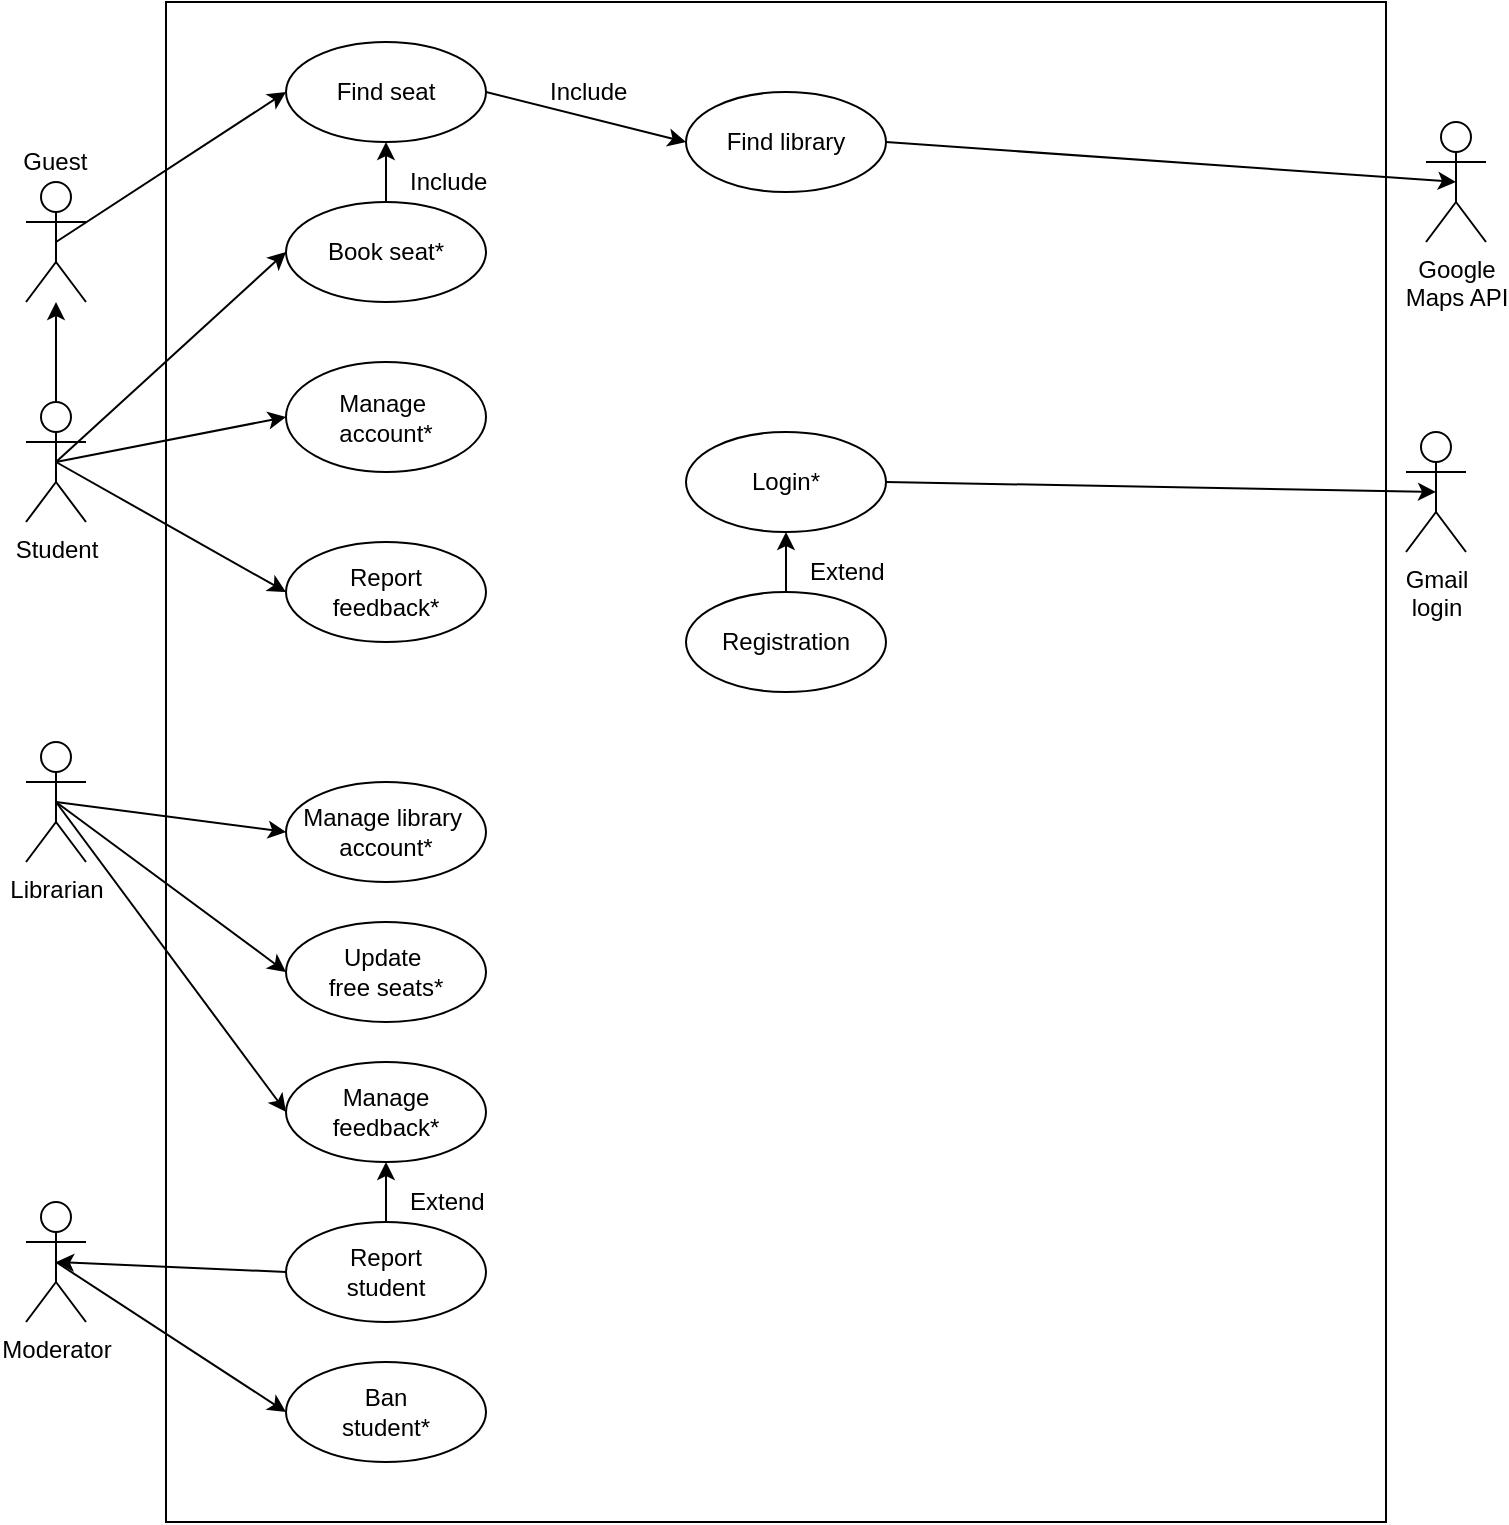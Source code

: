 <mxfile version="12.2.6" type="device" pages="1"><diagram id="8v4L3D-fLLyBMaiMJN0r" name="Page-1"><mxGraphModel dx="1094" dy="436" grid="1" gridSize="10" guides="1" tooltips="1" connect="1" arrows="1" fold="1" page="1" pageScale="1" pageWidth="827" pageHeight="1169" math="0" shadow="0"><root><mxCell id="0"/><mxCell id="1" parent="0"/><mxCell id="gzX5rthxV64YIbHQRnPW-9" value="" style="rounded=0;whiteSpace=wrap;html=1;" vertex="1" parent="1"><mxGeometry x="130" y="20" width="610" height="760" as="geometry"/></mxCell><mxCell id="kPcxRLeirz2rXTsYBfTS-5" value="" style="edgeStyle=orthogonalEdgeStyle;rounded=0;orthogonalLoop=1;jettySize=auto;html=1;" parent="1" source="kPcxRLeirz2rXTsYBfTS-1" target="kPcxRLeirz2rXTsYBfTS-4" edge="1"><mxGeometry relative="1" as="geometry"/></mxCell><mxCell id="kPcxRLeirz2rXTsYBfTS-1" value="Student" style="shape=umlActor;verticalLabelPosition=bottom;labelBackgroundColor=#ffffff;verticalAlign=top;html=1;" parent="1" vertex="1"><mxGeometry x="60" y="220" width="30" height="60" as="geometry"/></mxCell><mxCell id="kPcxRLeirz2rXTsYBfTS-4" value="" style="shape=umlActor;verticalLabelPosition=bottom;labelBackgroundColor=#ffffff;verticalAlign=top;html=1;" parent="1" vertex="1"><mxGeometry x="60" y="110" width="30" height="60" as="geometry"/></mxCell><mxCell id="kPcxRLeirz2rXTsYBfTS-6" value="&amp;nbsp; Guest" style="text;html=1;resizable=0;points=[];autosize=1;align=left;verticalAlign=top;spacingTop=-4;" parent="1" vertex="1"><mxGeometry x="50" y="90" width="50" height="20" as="geometry"/></mxCell><mxCell id="kPcxRLeirz2rXTsYBfTS-10" value="Librarian&lt;br&gt;" style="shape=umlActor;verticalLabelPosition=bottom;labelBackgroundColor=#ffffff;verticalAlign=top;html=1;" parent="1" vertex="1"><mxGeometry x="60" y="390" width="30" height="60" as="geometry"/></mxCell><mxCell id="kPcxRLeirz2rXTsYBfTS-13" value="Moderator&lt;br&gt;" style="shape=umlActor;verticalLabelPosition=bottom;labelBackgroundColor=#ffffff;verticalAlign=top;html=1;" parent="1" vertex="1"><mxGeometry x="60" y="620" width="30" height="60" as="geometry"/></mxCell><mxCell id="kPcxRLeirz2rXTsYBfTS-53" style="edgeStyle=orthogonalEdgeStyle;rounded=0;orthogonalLoop=1;jettySize=auto;html=1;exitX=0.5;exitY=0;exitDx=0;exitDy=0;entryX=0.5;entryY=1;entryDx=0;entryDy=0;" parent="1" source="kPcxRLeirz2rXTsYBfTS-17" target="kPcxRLeirz2rXTsYBfTS-20" edge="1"><mxGeometry relative="1" as="geometry"/></mxCell><mxCell id="kPcxRLeirz2rXTsYBfTS-17" value="Book seat*" style="ellipse;whiteSpace=wrap;html=1;" parent="1" vertex="1"><mxGeometry x="190" y="120" width="100" height="50" as="geometry"/></mxCell><mxCell id="kPcxRLeirz2rXTsYBfTS-20" value="Find&amp;nbsp;seat" style="ellipse;whiteSpace=wrap;html=1;" parent="1" vertex="1"><mxGeometry x="190" y="40" width="100" height="50" as="geometry"/></mxCell><mxCell id="kPcxRLeirz2rXTsYBfTS-21" value="Manage&amp;nbsp;&lt;br&gt;account*" style="ellipse;whiteSpace=wrap;html=1;" parent="1" vertex="1"><mxGeometry x="190" y="200" width="100" height="55" as="geometry"/></mxCell><mxCell id="kPcxRLeirz2rXTsYBfTS-23" value="Report&lt;br&gt;feedback*&lt;span style=&quot;color: rgba(0 , 0 , 0 , 0) ; font-family: monospace ; font-size: 0px ; white-space: nowrap&quot;&gt;%3CmxGraphModel%3E%3Croot%3E%3CmxCell%20id%3D%220%22%2F%3E%3CmxCell%20id%3D%221%22%20parent%3D%220%22%2F%3E%3CmxCell%20id%3D%222%22%20value%3D%22Find%26amp%3Bnbsp%3Bseat%22%20style%3D%22ellipse%3BwhiteSpace%3Dwrap%3Bhtml%3D1%3B%22%20vertex%3D%221%22%20parent%3D%221%22%3E%3CmxGeometry%20x%3D%22190%22%20y%3D%22130%22%20width%3D%22100%22%20height%3D%2250%22%20as%3D%22geometry%22%2F%3E%3C%2FmxCell%3E%3C%2Froot%3E%3C%2FmxGraphModel%3E&lt;/span&gt;" style="ellipse;whiteSpace=wrap;html=1;" parent="1" vertex="1"><mxGeometry x="190" y="290" width="100" height="50" as="geometry"/></mxCell><mxCell id="kPcxRLeirz2rXTsYBfTS-24" value="Manage&lt;br&gt;feedback*" style="ellipse;whiteSpace=wrap;html=1;" parent="1" vertex="1"><mxGeometry x="190" y="550" width="100" height="50" as="geometry"/></mxCell><mxCell id="kPcxRLeirz2rXTsYBfTS-25" value="Update&amp;nbsp;&lt;br&gt;free seats*&lt;span style=&quot;color: rgba(0 , 0 , 0 , 0) ; font-family: monospace ; font-size: 0px ; white-space: nowrap&quot;&gt;%3CmxGraphModel%3E%3Croot%3E%3CmxCell%20id%3D%220%22%2F%3E%3CmxCell%20id%3D%221%22%20parent%3D%220%22%2F%3E%3CmxCell%20id%3D%222%22%20value%3D%22Manage%26lt%3Bbr%26gt%3Bfeedback%22%20style%3D%22ellipse%3BwhiteSpace%3Dwrap%3Bhtml%3D1%3B%22%20vertex%3D%221%22%20parent%3D%221%22%3E%3CmxGeometry%20x%3D%22190%22%20y%3D%22380%22%20width%3D%22100%22%20height%3D%2250%22%20as%3D%22geometry%22%2F%3E%3C%2FmxCell%3E%3C%2Froot%3E%3C%2FmxGraphModel%3E*&lt;/span&gt;" style="ellipse;whiteSpace=wrap;html=1;" parent="1" vertex="1"><mxGeometry x="190" y="480" width="100" height="50" as="geometry"/></mxCell><mxCell id="kPcxRLeirz2rXTsYBfTS-26" value="Manage library&amp;nbsp;&lt;br&gt;account*" style="ellipse;whiteSpace=wrap;html=1;" parent="1" vertex="1"><mxGeometry x="190" y="410" width="100" height="50" as="geometry"/></mxCell><mxCell id="kPcxRLeirz2rXTsYBfTS-28" value="Ban&lt;br&gt;student*" style="ellipse;whiteSpace=wrap;html=1;" parent="1" vertex="1"><mxGeometry x="190" y="700" width="100" height="50" as="geometry"/></mxCell><mxCell id="kPcxRLeirz2rXTsYBfTS-29" value="Google&lt;br&gt;Maps API" style="shape=umlActor;verticalLabelPosition=bottom;labelBackgroundColor=#ffffff;verticalAlign=top;html=1;" parent="1" vertex="1"><mxGeometry x="760" y="80" width="30" height="60" as="geometry"/></mxCell><mxCell id="kPcxRLeirz2rXTsYBfTS-34" value="Gmail&lt;br&gt;login" style="shape=umlActor;verticalLabelPosition=bottom;labelBackgroundColor=#ffffff;verticalAlign=top;html=1;" parent="1" vertex="1"><mxGeometry x="750" y="235" width="30" height="60" as="geometry"/></mxCell><mxCell id="kPcxRLeirz2rXTsYBfTS-39" value="Find library" style="ellipse;whiteSpace=wrap;html=1;" parent="1" vertex="1"><mxGeometry x="390" y="65" width="100" height="50" as="geometry"/></mxCell><mxCell id="kPcxRLeirz2rXTsYBfTS-40" value="Login*" style="ellipse;whiteSpace=wrap;html=1;" parent="1" vertex="1"><mxGeometry x="390" y="235" width="100" height="50" as="geometry"/></mxCell><mxCell id="kPcxRLeirz2rXTsYBfTS-58" value="" style="edgeStyle=orthogonalEdgeStyle;rounded=0;orthogonalLoop=1;jettySize=auto;html=1;" parent="1" source="kPcxRLeirz2rXTsYBfTS-41" target="kPcxRLeirz2rXTsYBfTS-40" edge="1"><mxGeometry relative="1" as="geometry"/></mxCell><mxCell id="kPcxRLeirz2rXTsYBfTS-41" value="Registration" style="ellipse;whiteSpace=wrap;html=1;" parent="1" vertex="1"><mxGeometry x="390" y="315" width="100" height="50" as="geometry"/></mxCell><mxCell id="kPcxRLeirz2rXTsYBfTS-43" value="" style="endArrow=classic;html=1;entryX=0;entryY=0.5;entryDx=0;entryDy=0;exitX=0.5;exitY=0.5;exitDx=0;exitDy=0;exitPerimeter=0;" parent="1" source="kPcxRLeirz2rXTsYBfTS-13" target="kPcxRLeirz2rXTsYBfTS-28" edge="1"><mxGeometry width="50" height="50" relative="1" as="geometry"><mxPoint x="50" y="760" as="sourcePoint"/><mxPoint x="100" y="710" as="targetPoint"/></mxGeometry></mxCell><mxCell id="kPcxRLeirz2rXTsYBfTS-44" value="" style="endArrow=classic;html=1;entryX=0;entryY=0.5;entryDx=0;entryDy=0;exitX=0.5;exitY=0.5;exitDx=0;exitDy=0;exitPerimeter=0;" parent="1" source="kPcxRLeirz2rXTsYBfTS-10" target="kPcxRLeirz2rXTsYBfTS-26" edge="1"><mxGeometry width="50" height="50" relative="1" as="geometry"><mxPoint x="75" y="459" as="sourcePoint"/><mxPoint x="190" y="584" as="targetPoint"/></mxGeometry></mxCell><mxCell id="kPcxRLeirz2rXTsYBfTS-47" value="" style="endArrow=classic;html=1;entryX=0;entryY=0.5;entryDx=0;entryDy=0;exitX=0.5;exitY=0.5;exitDx=0;exitDy=0;exitPerimeter=0;" parent="1" source="kPcxRLeirz2rXTsYBfTS-10" target="kPcxRLeirz2rXTsYBfTS-25" edge="1"><mxGeometry width="50" height="50" relative="1" as="geometry"><mxPoint x="50" y="760" as="sourcePoint"/><mxPoint x="100" y="710" as="targetPoint"/></mxGeometry></mxCell><mxCell id="kPcxRLeirz2rXTsYBfTS-48" value="" style="endArrow=classic;html=1;entryX=0;entryY=0.5;entryDx=0;entryDy=0;exitX=0.5;exitY=0.5;exitDx=0;exitDy=0;exitPerimeter=0;" parent="1" source="kPcxRLeirz2rXTsYBfTS-4" target="kPcxRLeirz2rXTsYBfTS-20" edge="1"><mxGeometry width="50" height="50" relative="1" as="geometry"><mxPoint x="115" y="125" as="sourcePoint"/><mxPoint x="165" y="75" as="targetPoint"/></mxGeometry></mxCell><mxCell id="kPcxRLeirz2rXTsYBfTS-50" value="" style="endArrow=classic;html=1;entryX=0;entryY=0.5;entryDx=0;entryDy=0;exitX=0.5;exitY=0.5;exitDx=0;exitDy=0;exitPerimeter=0;" parent="1" source="kPcxRLeirz2rXTsYBfTS-1" target="kPcxRLeirz2rXTsYBfTS-17" edge="1"><mxGeometry width="50" height="50" relative="1" as="geometry"><mxPoint x="85" y="150" as="sourcePoint"/><mxPoint x="200" y="75" as="targetPoint"/></mxGeometry></mxCell><mxCell id="kPcxRLeirz2rXTsYBfTS-51" value="" style="endArrow=classic;html=1;entryX=0;entryY=0.5;entryDx=0;entryDy=0;exitX=0.5;exitY=0.5;exitDx=0;exitDy=0;exitPerimeter=0;" parent="1" source="kPcxRLeirz2rXTsYBfTS-1" target="kPcxRLeirz2rXTsYBfTS-21" edge="1"><mxGeometry width="50" height="50" relative="1" as="geometry"><mxPoint x="85" y="260" as="sourcePoint"/><mxPoint x="200" y="155" as="targetPoint"/></mxGeometry></mxCell><mxCell id="kPcxRLeirz2rXTsYBfTS-52" value="" style="endArrow=classic;html=1;entryX=0;entryY=0.5;entryDx=0;entryDy=0;exitX=0.5;exitY=0.5;exitDx=0;exitDy=0;exitPerimeter=0;" parent="1" source="kPcxRLeirz2rXTsYBfTS-1" target="kPcxRLeirz2rXTsYBfTS-23" edge="1"><mxGeometry width="50" height="50" relative="1" as="geometry"><mxPoint x="85" y="260" as="sourcePoint"/><mxPoint x="200" y="237.5" as="targetPoint"/></mxGeometry></mxCell><mxCell id="kPcxRLeirz2rXTsYBfTS-55" value="" style="endArrow=classic;html=1;entryX=0;entryY=0.5;entryDx=0;entryDy=0;exitX=1;exitY=0.5;exitDx=0;exitDy=0;" parent="1" source="kPcxRLeirz2rXTsYBfTS-20" target="kPcxRLeirz2rXTsYBfTS-39" edge="1"><mxGeometry width="50" height="50" relative="1" as="geometry"><mxPoint x="260" y="147.5" as="sourcePoint"/><mxPoint x="375" y="72.5" as="targetPoint"/></mxGeometry></mxCell><mxCell id="kPcxRLeirz2rXTsYBfTS-56" value="" style="endArrow=classic;html=1;entryX=0.5;entryY=0.5;entryDx=0;entryDy=0;entryPerimeter=0;" parent="1" target="kPcxRLeirz2rXTsYBfTS-29" edge="1"><mxGeometry width="50" height="50" relative="1" as="geometry"><mxPoint x="490" y="90" as="sourcePoint"/><mxPoint x="400" y="100" as="targetPoint"/></mxGeometry></mxCell><mxCell id="kPcxRLeirz2rXTsYBfTS-57" value="" style="endArrow=classic;html=1;entryX=0.5;entryY=0.5;entryDx=0;entryDy=0;entryPerimeter=0;exitX=1;exitY=0.5;exitDx=0;exitDy=0;" parent="1" source="kPcxRLeirz2rXTsYBfTS-40" target="kPcxRLeirz2rXTsYBfTS-34" edge="1"><mxGeometry width="50" height="50" relative="1" as="geometry"><mxPoint x="500" y="100" as="sourcePoint"/><mxPoint x="775" y="120" as="targetPoint"/></mxGeometry></mxCell><mxCell id="kPcxRLeirz2rXTsYBfTS-60" value="" style="endArrow=classic;html=1;entryX=0;entryY=0.5;entryDx=0;entryDy=0;exitX=0.5;exitY=0.5;exitDx=0;exitDy=0;exitPerimeter=0;" parent="1" source="kPcxRLeirz2rXTsYBfTS-10" target="kPcxRLeirz2rXTsYBfTS-24" edge="1"><mxGeometry width="50" height="50" relative="1" as="geometry"><mxPoint x="80" y="420" as="sourcePoint"/><mxPoint x="190" y="552.5" as="targetPoint"/></mxGeometry></mxCell><mxCell id="kPcxRLeirz2rXTsYBfTS-66" value="Include" style="text;html=1;resizable=0;points=[];autosize=1;align=left;verticalAlign=top;spacingTop=-4;" parent="1" vertex="1"><mxGeometry x="250" y="100" width="50" height="20" as="geometry"/></mxCell><mxCell id="kPcxRLeirz2rXTsYBfTS-67" value="Extend" style="text;html=1;resizable=0;points=[];autosize=1;align=left;verticalAlign=top;spacingTop=-4;" parent="1" vertex="1"><mxGeometry x="450" y="295" width="50" height="20" as="geometry"/></mxCell><mxCell id="kPcxRLeirz2rXTsYBfTS-68" value="Include" style="text;html=1;resizable=0;points=[];autosize=1;align=left;verticalAlign=top;spacingTop=-4;" parent="1" vertex="1"><mxGeometry x="320" y="55" width="50" height="20" as="geometry"/></mxCell><mxCell id="gzX5rthxV64YIbHQRnPW-1" value="Report&lt;br&gt;student" style="ellipse;whiteSpace=wrap;html=1;" vertex="1" parent="1"><mxGeometry x="190" y="630" width="100" height="50" as="geometry"/></mxCell><mxCell id="gzX5rthxV64YIbHQRnPW-2" value="" style="endArrow=classic;html=1;exitX=0.5;exitY=0;exitDx=0;exitDy=0;" edge="1" parent="1" source="gzX5rthxV64YIbHQRnPW-1"><mxGeometry width="50" height="50" relative="1" as="geometry"><mxPoint x="290" y="542.5" as="sourcePoint"/><mxPoint x="240" y="600" as="targetPoint"/></mxGeometry></mxCell><mxCell id="gzX5rthxV64YIbHQRnPW-7" value="Extend" style="text;html=1;resizable=0;points=[];autosize=1;align=left;verticalAlign=top;spacingTop=-4;" vertex="1" parent="1"><mxGeometry x="250" y="610" width="50" height="20" as="geometry"/></mxCell><mxCell id="gzX5rthxV64YIbHQRnPW-8" value="" style="endArrow=classic;html=1;entryX=0.5;entryY=0.5;entryDx=0;entryDy=0;exitX=0;exitY=0.5;exitDx=0;exitDy=0;entryPerimeter=0;" edge="1" parent="1" source="gzX5rthxV64YIbHQRnPW-1" target="kPcxRLeirz2rXTsYBfTS-13"><mxGeometry width="50" height="50" relative="1" as="geometry"><mxPoint x="70" y="495" as="sourcePoint"/><mxPoint x="185" y="650" as="targetPoint"/></mxGeometry></mxCell></root></mxGraphModel></diagram></mxfile>